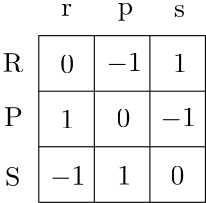 <?xml version="1.0"?>
<!DOCTYPE ipe SYSTEM "ipe.dtd">
<ipe version="70005" creator="Ipe 7.1.3">
<info created="D:20140330195453" modified="D:20140621150615"/>
<ipestyle name="basic">
<symbol name="arrow/arc(spx)">
<path stroke="sym-stroke" fill="sym-stroke" pen="sym-pen">
0 0 m
-1 0.333 l
-1 -0.333 l
h
</path>
</symbol>
<symbol name="arrow/farc(spx)">
<path stroke="sym-stroke" fill="white" pen="sym-pen">
0 0 m
-1 0.333 l
-1 -0.333 l
h
</path>
</symbol>
<symbol name="mark/circle(sx)" transformations="translations">
<path fill="sym-stroke">
0.6 0 0 0.6 0 0 e
0.4 0 0 0.4 0 0 e
</path>
</symbol>
<symbol name="mark/disk(sx)" transformations="translations">
<path fill="sym-stroke">
0.6 0 0 0.6 0 0 e
</path>
</symbol>
<symbol name="mark/fdisk(sfx)" transformations="translations">
<group>
<path fill="sym-fill">
0.5 0 0 0.5 0 0 e
</path>
<path fill="sym-stroke" fillrule="eofill">
0.6 0 0 0.6 0 0 e
0.4 0 0 0.4 0 0 e
</path>
</group>
</symbol>
<symbol name="mark/box(sx)" transformations="translations">
<path fill="sym-stroke" fillrule="eofill">
-0.6 -0.6 m
0.6 -0.6 l
0.6 0.6 l
-0.6 0.6 l
h
-0.4 -0.4 m
0.4 -0.4 l
0.4 0.4 l
-0.4 0.4 l
h
</path>
</symbol>
<symbol name="mark/square(sx)" transformations="translations">
<path fill="sym-stroke">
-0.6 -0.6 m
0.6 -0.6 l
0.6 0.6 l
-0.6 0.6 l
h
</path>
</symbol>
<symbol name="mark/fsquare(sfx)" transformations="translations">
<group>
<path fill="sym-fill">
-0.5 -0.5 m
0.5 -0.5 l
0.5 0.5 l
-0.5 0.5 l
h
</path>
<path fill="sym-stroke" fillrule="eofill">
-0.6 -0.6 m
0.6 -0.6 l
0.6 0.6 l
-0.6 0.6 l
h
-0.4 -0.4 m
0.4 -0.4 l
0.4 0.4 l
-0.4 0.4 l
h
</path>
</group>
</symbol>
<symbol name="mark/cross(sx)" transformations="translations">
<group>
<path fill="sym-stroke">
-0.43 -0.57 m
0.57 0.43 l
0.43 0.57 l
-0.57 -0.43 l
h
</path>
<path fill="sym-stroke">
-0.43 0.57 m
0.57 -0.43 l
0.43 -0.57 l
-0.57 0.43 l
h
</path>
</group>
</symbol>
<symbol name="arrow/fnormal(spx)">
<path stroke="sym-stroke" fill="white" pen="sym-pen">
0 0 m
-1 0.333 l
-1 -0.333 l
h
</path>
</symbol>
<symbol name="arrow/pointed(spx)">
<path stroke="sym-stroke" fill="sym-stroke" pen="sym-pen">
0 0 m
-1 0.333 l
-0.8 0 l
-1 -0.333 l
h
</path>
</symbol>
<symbol name="arrow/fpointed(spx)">
<path stroke="sym-stroke" fill="white" pen="sym-pen">
0 0 m
-1 0.333 l
-0.8 0 l
-1 -0.333 l
h
</path>
</symbol>
<symbol name="arrow/linear(spx)">
<path stroke="sym-stroke" pen="sym-pen">
-1 0.333 m
0 0 l
-1 -0.333 l
</path>
</symbol>
<symbol name="arrow/fdouble(spx)">
<path stroke="sym-stroke" fill="white" pen="sym-pen">
0 0 m
-1 0.333 l
-1 -0.333 l
h
-1 0 m
-2 0.333 l
-2 -0.333 l
h
</path>
</symbol>
<symbol name="arrow/double(spx)">
<path stroke="sym-stroke" fill="sym-stroke" pen="sym-pen">
0 0 m
-1 0.333 l
-1 -0.333 l
h
-1 0 m
-2 0.333 l
-2 -0.333 l
h
</path>
</symbol>
<pen name="heavier" value="0.8"/>
<pen name="fat" value="1.2"/>
<pen name="ultrafat" value="2"/>
<symbolsize name="large" value="5"/>
<symbolsize name="small" value="2"/>
<symbolsize name="tiny" value="1.1"/>
<arrowsize name="large" value="10"/>
<arrowsize name="small" value="5"/>
<arrowsize name="tiny" value="3"/>
<color name="red" value="1 0 0"/>
<color name="green" value="0 1 0"/>
<color name="blue" value="0 0 1"/>
<color name="yellow" value="1 1 0"/>
<color name="orange" value="1 0.647 0"/>
<color name="gold" value="1 0.843 0"/>
<color name="purple" value="0.627 0.125 0.941"/>
<color name="gray" value="0.745"/>
<color name="brown" value="0.647 0.165 0.165"/>
<color name="navy" value="0 0 0.502"/>
<color name="pink" value="1 0.753 0.796"/>
<color name="seagreen" value="0.18 0.545 0.341"/>
<color name="turquoise" value="0.251 0.878 0.816"/>
<color name="violet" value="0.933 0.51 0.933"/>
<color name="darkblue" value="0 0 0.545"/>
<color name="darkcyan" value="0 0.545 0.545"/>
<color name="darkgray" value="0.663"/>
<color name="darkgreen" value="0 0.392 0"/>
<color name="darkmagenta" value="0.545 0 0.545"/>
<color name="darkorange" value="1 0.549 0"/>
<color name="darkred" value="0.545 0 0"/>
<color name="lightblue" value="0.678 0.847 0.902"/>
<color name="lightcyan" value="0.878 1 1"/>
<color name="lightgray" value="0.827"/>
<color name="lightgreen" value="0.565 0.933 0.565"/>
<color name="lightyellow" value="1 1 0.878"/>
<dashstyle name="dashed" value="[4] 0"/>
<dashstyle name="dotted" value="[1 3] 0"/>
<dashstyle name="dash dotted" value="[4 2 1 2] 0"/>
<dashstyle name="dash dot dotted" value="[4 2 1 2 1 2] 0"/>
<textsize name="large" value="\large"/>
<textsize name="small" value="\small"/>
<textsize name="tiny" value="\tiny"/>
<textsize name="Large" value="\Large"/>
<textsize name="LARGE" value="\LARGE"/>
<textsize name="huge" value="\huge"/>
<textsize name="Huge" value="\Huge"/>
<textsize name="footnote" value="\footnotesize"/>
<textstyle name="center" begin="\begin{center}" end="\end{center}"/>
<textstyle name="itemize" begin="\begin{itemize}" end="\end{itemize}"/>
<textstyle name="item" begin="\begin{itemize}\item{}" end="\end{itemize}"/>
<gridsize name="4 pts" value="4"/>
<gridsize name="8 pts (~3 mm)" value="8"/>
<gridsize name="16 pts (~6 mm)" value="16"/>
<gridsize name="32 pts (~12 mm)" value="32"/>
<gridsize name="10 pts (~3.5 mm)" value="10"/>
<gridsize name="20 pts (~7 mm)" value="20"/>
<gridsize name="14 pts (~5 mm)" value="14"/>
<gridsize name="28 pts (~10 mm)" value="28"/>
<gridsize name="56 pts (~20 mm)" value="56"/>
<anglesize name="90 deg" value="90"/>
<anglesize name="60 deg" value="60"/>
<anglesize name="45 deg" value="45"/>
<anglesize name="30 deg" value="30"/>
<anglesize name="22.5 deg" value="22.5"/>
<tiling name="falling" angle="-60" step="4" width="1"/>
<tiling name="rising" angle="30" step="4" width="1"/>
</ipestyle>
<page>
<layer name="alpha"/>
<view layers="alpha" active="alpha"/>
<path layer="alpha" matrix="1 0 0 1 -130.903 -51.4012" stroke="black">
240 720 m
240 660 l
300 660 l
300 720 l
h
</path>
<path matrix="1 0 0 1 -130.903 -51.4012" stroke="black">
280 720 m
280 660 l
280 660 l
</path>
<path matrix="1 0 0 1 -130.903 -51.4012" stroke="black">
260 720 m
260 660 l
</path>
<path matrix="1 0 0 1 -130.903 -51.4012" stroke="black">
240 700 m
300 700 l
</path>
<path matrix="1 0 0 1 -130.903 -51.4012" stroke="black">
240 680 m
300 680 l
</path>
<text matrix="1 0 0 1 30.8207 -1.21661" transformations="translations" pos="65.3173 656.671" stroke="black" type="label" width="7.334" height="6.808" depth="0" valign="baseline">R</text>
<text matrix="1 0 0 1 43.7978 -11.7605" transformations="translations" pos="52.7457 647.749" stroke="black" type="label" width="6.78" height="6.808" depth="0" valign="baseline">P</text>
<text matrix="1 0 0 1 25.5487 6.48857" transformations="translations" pos="71.4004 608.007" stroke="black" type="label" width="5.535" height="6.808" depth="0" valign="baseline">S</text>
<text matrix="1 0 0 1 16.6269 -74.6185" transformations="translations" pos="100.599 750.35" stroke="black" type="label" width="3.902" height="4.289" depth="0" valign="baseline">r</text>
<text matrix="1 0 0 1 -6.48857 -27.5764" transformations="translations" pos="143.991 703.713" stroke="black" type="label" width="5.535" height="4.297" depth="1.93" valign="baseline">p</text>
<text matrix="1 0 0 1 -13.7882 -29.6041" transformations="translations" pos="171.568 704.93" stroke="black" type="label" width="3.93" height="4.289" depth="0" valign="baseline">s</text>
<text matrix="1 0 0 1 -113.955 -45.42" transformations="translations" pos="230.776 700.469" stroke="black" type="label" width="4.981" height="6.42" depth="0" valign="baseline">$0$</text>
<text matrix="1 0 0 1 -68.5355 -33.6594" transformations="translations" pos="225.098 648.561" stroke="black" type="label" width="4.981" height="6.42" depth="0" valign="baseline">$0$</text>
<text matrix="1 0 0 1 -98.5451 -42.1757" transformations="translations" pos="235.642 677.759" stroke="black" type="label" width="4.981" height="6.42" depth="0" valign="baseline">$0$</text>
<text matrix="1 0 0 1 -91.651 -34.065" transformations="translations" pos="225.098 689.925" stroke="black" type="label" width="12.73" height="6.421" depth="0.83" valign="baseline">$-1$</text>
<text matrix="1 0 0 1 -80.296 -20.6823" transformations="translations" pos="233.209 656.671" stroke="black" type="label" width="12.73" height="6.421" depth="0.83" valign="baseline">$-1$</text>
<text matrix="1 0 0 1 -103.412 -27.1709" transformations="translations" pos="216.582 642.072" stroke="black" type="label" width="12.73" height="6.421" depth="0.83" valign="baseline">$-1$</text>
<text matrix="1 0 0 1 -73.8074 -2.02768" transformations="translations" pos="231.181 657.482" stroke="black" type="label" width="4.981" height="6.42" depth="0" valign="baseline">1</text>
<text matrix="1 0 0 1 -120.85 -9.32731" transformations="translations" pos="237.67 644.505" stroke="black" type="label" width="4.981" height="6.42" depth="0" valign="baseline">1</text>
<text matrix="1 0 0 1 -109.274 13.089" transformations="translations" pos="246.592 601.924" stroke="black" type="label" width="4.981" height="6.42" depth="0" valign="baseline">1</text>
</page>
</ipe>
